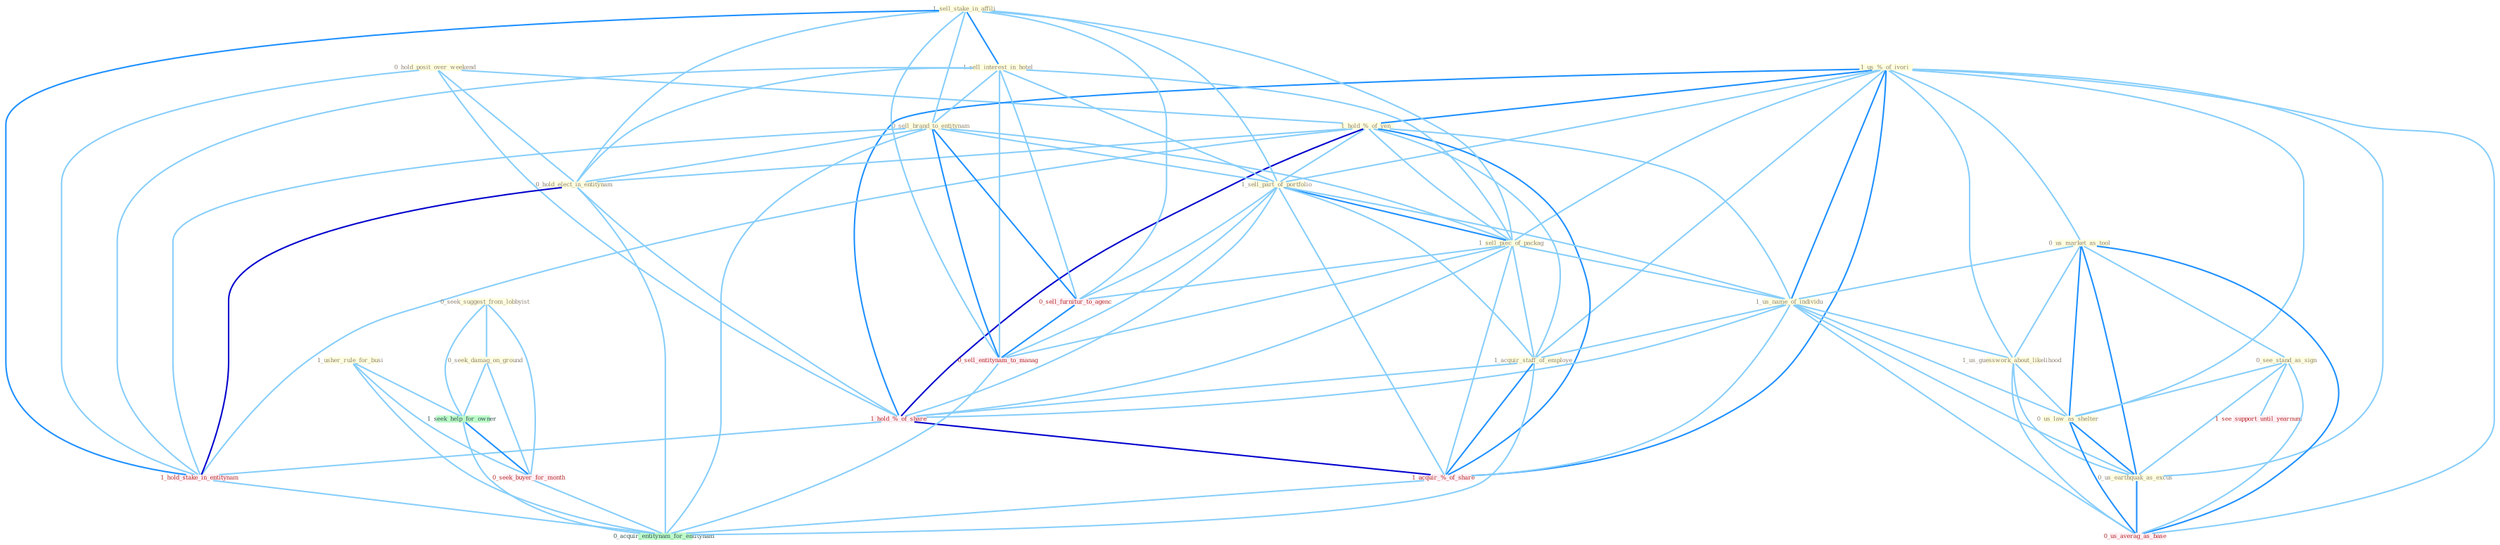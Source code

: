 Graph G{ 
    node
    [shape=polygon,style=filled,width=.5,height=.06,color="#BDFCC9",fixedsize=true,fontsize=4,
    fontcolor="#2f4f4f"];
    {node
    [color="#ffffe0", fontcolor="#8b7d6b"] "0_hold_posit_over_weekend " "1_us_%_of_ivori " "1_usher_rule_for_busi " "0_us_market_as_tool " "1_hold_%_of_yen " "0_see_stand_as_sign " "1_sell_stake_in_affili " "1_sell_interest_in_hotel " "0_sell_brand_to_entitynam " "1_sell_part_of_portfolio " "1_sell_piec_of_packag " "0_seek_suggest_from_lobbyist " "1_us_name_of_individu " "0_hold_elect_in_entitynam " "1_acquir_staff_of_employe " "1_us_guesswork_about_likelihood " "0_us_law_as_shelter " "0_us_earthquak_as_excus " "0_seek_damag_on_ground "}
{node [color="#fff0f5", fontcolor="#b22222"] "1_hold_%_of_share " "1_hold_stake_in_entitynam " "0_seek_buyer_for_month " "1_acquir_%_of_share " "1_see_support_until_yearnum " "0_sell_furnitur_to_agenc " "0_us_averag_as_base " "0_sell_entitynam_to_manag "}
edge [color="#B0E2FF"];

	"0_hold_posit_over_weekend " -- "1_hold_%_of_yen " [w="1", color="#87cefa" ];
	"0_hold_posit_over_weekend " -- "0_hold_elect_in_entitynam " [w="1", color="#87cefa" ];
	"0_hold_posit_over_weekend " -- "1_hold_%_of_share " [w="1", color="#87cefa" ];
	"0_hold_posit_over_weekend " -- "1_hold_stake_in_entitynam " [w="1", color="#87cefa" ];
	"1_us_%_of_ivori " -- "0_us_market_as_tool " [w="1", color="#87cefa" ];
	"1_us_%_of_ivori " -- "1_hold_%_of_yen " [w="2", color="#1e90ff" , len=0.8];
	"1_us_%_of_ivori " -- "1_sell_part_of_portfolio " [w="1", color="#87cefa" ];
	"1_us_%_of_ivori " -- "1_sell_piec_of_packag " [w="1", color="#87cefa" ];
	"1_us_%_of_ivori " -- "1_us_name_of_individu " [w="2", color="#1e90ff" , len=0.8];
	"1_us_%_of_ivori " -- "1_acquir_staff_of_employe " [w="1", color="#87cefa" ];
	"1_us_%_of_ivori " -- "1_us_guesswork_about_likelihood " [w="1", color="#87cefa" ];
	"1_us_%_of_ivori " -- "0_us_law_as_shelter " [w="1", color="#87cefa" ];
	"1_us_%_of_ivori " -- "0_us_earthquak_as_excus " [w="1", color="#87cefa" ];
	"1_us_%_of_ivori " -- "1_hold_%_of_share " [w="2", color="#1e90ff" , len=0.8];
	"1_us_%_of_ivori " -- "1_acquir_%_of_share " [w="2", color="#1e90ff" , len=0.8];
	"1_us_%_of_ivori " -- "0_us_averag_as_base " [w="1", color="#87cefa" ];
	"1_usher_rule_for_busi " -- "1_seek_help_for_owner " [w="1", color="#87cefa" ];
	"1_usher_rule_for_busi " -- "0_seek_buyer_for_month " [w="1", color="#87cefa" ];
	"1_usher_rule_for_busi " -- "0_acquir_entitynam_for_entitynam " [w="1", color="#87cefa" ];
	"0_us_market_as_tool " -- "0_see_stand_as_sign " [w="1", color="#87cefa" ];
	"0_us_market_as_tool " -- "1_us_name_of_individu " [w="1", color="#87cefa" ];
	"0_us_market_as_tool " -- "1_us_guesswork_about_likelihood " [w="1", color="#87cefa" ];
	"0_us_market_as_tool " -- "0_us_law_as_shelter " [w="2", color="#1e90ff" , len=0.8];
	"0_us_market_as_tool " -- "0_us_earthquak_as_excus " [w="2", color="#1e90ff" , len=0.8];
	"0_us_market_as_tool " -- "0_us_averag_as_base " [w="2", color="#1e90ff" , len=0.8];
	"1_hold_%_of_yen " -- "1_sell_part_of_portfolio " [w="1", color="#87cefa" ];
	"1_hold_%_of_yen " -- "1_sell_piec_of_packag " [w="1", color="#87cefa" ];
	"1_hold_%_of_yen " -- "1_us_name_of_individu " [w="1", color="#87cefa" ];
	"1_hold_%_of_yen " -- "0_hold_elect_in_entitynam " [w="1", color="#87cefa" ];
	"1_hold_%_of_yen " -- "1_acquir_staff_of_employe " [w="1", color="#87cefa" ];
	"1_hold_%_of_yen " -- "1_hold_%_of_share " [w="3", color="#0000cd" , len=0.6];
	"1_hold_%_of_yen " -- "1_hold_stake_in_entitynam " [w="1", color="#87cefa" ];
	"1_hold_%_of_yen " -- "1_acquir_%_of_share " [w="2", color="#1e90ff" , len=0.8];
	"0_see_stand_as_sign " -- "0_us_law_as_shelter " [w="1", color="#87cefa" ];
	"0_see_stand_as_sign " -- "0_us_earthquak_as_excus " [w="1", color="#87cefa" ];
	"0_see_stand_as_sign " -- "1_see_support_until_yearnum " [w="1", color="#87cefa" ];
	"0_see_stand_as_sign " -- "0_us_averag_as_base " [w="1", color="#87cefa" ];
	"1_sell_stake_in_affili " -- "1_sell_interest_in_hotel " [w="2", color="#1e90ff" , len=0.8];
	"1_sell_stake_in_affili " -- "0_sell_brand_to_entitynam " [w="1", color="#87cefa" ];
	"1_sell_stake_in_affili " -- "1_sell_part_of_portfolio " [w="1", color="#87cefa" ];
	"1_sell_stake_in_affili " -- "1_sell_piec_of_packag " [w="1", color="#87cefa" ];
	"1_sell_stake_in_affili " -- "0_hold_elect_in_entitynam " [w="1", color="#87cefa" ];
	"1_sell_stake_in_affili " -- "1_hold_stake_in_entitynam " [w="2", color="#1e90ff" , len=0.8];
	"1_sell_stake_in_affili " -- "0_sell_furnitur_to_agenc " [w="1", color="#87cefa" ];
	"1_sell_stake_in_affili " -- "0_sell_entitynam_to_manag " [w="1", color="#87cefa" ];
	"1_sell_interest_in_hotel " -- "0_sell_brand_to_entitynam " [w="1", color="#87cefa" ];
	"1_sell_interest_in_hotel " -- "1_sell_part_of_portfolio " [w="1", color="#87cefa" ];
	"1_sell_interest_in_hotel " -- "1_sell_piec_of_packag " [w="1", color="#87cefa" ];
	"1_sell_interest_in_hotel " -- "0_hold_elect_in_entitynam " [w="1", color="#87cefa" ];
	"1_sell_interest_in_hotel " -- "1_hold_stake_in_entitynam " [w="1", color="#87cefa" ];
	"1_sell_interest_in_hotel " -- "0_sell_furnitur_to_agenc " [w="1", color="#87cefa" ];
	"1_sell_interest_in_hotel " -- "0_sell_entitynam_to_manag " [w="1", color="#87cefa" ];
	"0_sell_brand_to_entitynam " -- "1_sell_part_of_portfolio " [w="1", color="#87cefa" ];
	"0_sell_brand_to_entitynam " -- "1_sell_piec_of_packag " [w="1", color="#87cefa" ];
	"0_sell_brand_to_entitynam " -- "0_hold_elect_in_entitynam " [w="1", color="#87cefa" ];
	"0_sell_brand_to_entitynam " -- "1_hold_stake_in_entitynam " [w="1", color="#87cefa" ];
	"0_sell_brand_to_entitynam " -- "0_sell_furnitur_to_agenc " [w="2", color="#1e90ff" , len=0.8];
	"0_sell_brand_to_entitynam " -- "0_sell_entitynam_to_manag " [w="2", color="#1e90ff" , len=0.8];
	"0_sell_brand_to_entitynam " -- "0_acquir_entitynam_for_entitynam " [w="1", color="#87cefa" ];
	"1_sell_part_of_portfolio " -- "1_sell_piec_of_packag " [w="2", color="#1e90ff" , len=0.8];
	"1_sell_part_of_portfolio " -- "1_us_name_of_individu " [w="1", color="#87cefa" ];
	"1_sell_part_of_portfolio " -- "1_acquir_staff_of_employe " [w="1", color="#87cefa" ];
	"1_sell_part_of_portfolio " -- "1_hold_%_of_share " [w="1", color="#87cefa" ];
	"1_sell_part_of_portfolio " -- "1_acquir_%_of_share " [w="1", color="#87cefa" ];
	"1_sell_part_of_portfolio " -- "0_sell_furnitur_to_agenc " [w="1", color="#87cefa" ];
	"1_sell_part_of_portfolio " -- "0_sell_entitynam_to_manag " [w="1", color="#87cefa" ];
	"1_sell_piec_of_packag " -- "1_us_name_of_individu " [w="1", color="#87cefa" ];
	"1_sell_piec_of_packag " -- "1_acquir_staff_of_employe " [w="1", color="#87cefa" ];
	"1_sell_piec_of_packag " -- "1_hold_%_of_share " [w="1", color="#87cefa" ];
	"1_sell_piec_of_packag " -- "1_acquir_%_of_share " [w="1", color="#87cefa" ];
	"1_sell_piec_of_packag " -- "0_sell_furnitur_to_agenc " [w="1", color="#87cefa" ];
	"1_sell_piec_of_packag " -- "0_sell_entitynam_to_manag " [w="1", color="#87cefa" ];
	"0_seek_suggest_from_lobbyist " -- "0_seek_damag_on_ground " [w="1", color="#87cefa" ];
	"0_seek_suggest_from_lobbyist " -- "1_seek_help_for_owner " [w="1", color="#87cefa" ];
	"0_seek_suggest_from_lobbyist " -- "0_seek_buyer_for_month " [w="1", color="#87cefa" ];
	"1_us_name_of_individu " -- "1_acquir_staff_of_employe " [w="1", color="#87cefa" ];
	"1_us_name_of_individu " -- "1_us_guesswork_about_likelihood " [w="1", color="#87cefa" ];
	"1_us_name_of_individu " -- "0_us_law_as_shelter " [w="1", color="#87cefa" ];
	"1_us_name_of_individu " -- "0_us_earthquak_as_excus " [w="1", color="#87cefa" ];
	"1_us_name_of_individu " -- "1_hold_%_of_share " [w="1", color="#87cefa" ];
	"1_us_name_of_individu " -- "1_acquir_%_of_share " [w="1", color="#87cefa" ];
	"1_us_name_of_individu " -- "0_us_averag_as_base " [w="1", color="#87cefa" ];
	"0_hold_elect_in_entitynam " -- "1_hold_%_of_share " [w="1", color="#87cefa" ];
	"0_hold_elect_in_entitynam " -- "1_hold_stake_in_entitynam " [w="3", color="#0000cd" , len=0.6];
	"0_hold_elect_in_entitynam " -- "0_acquir_entitynam_for_entitynam " [w="1", color="#87cefa" ];
	"1_acquir_staff_of_employe " -- "1_hold_%_of_share " [w="1", color="#87cefa" ];
	"1_acquir_staff_of_employe " -- "1_acquir_%_of_share " [w="2", color="#1e90ff" , len=0.8];
	"1_acquir_staff_of_employe " -- "0_acquir_entitynam_for_entitynam " [w="1", color="#87cefa" ];
	"1_us_guesswork_about_likelihood " -- "0_us_law_as_shelter " [w="1", color="#87cefa" ];
	"1_us_guesswork_about_likelihood " -- "0_us_earthquak_as_excus " [w="1", color="#87cefa" ];
	"1_us_guesswork_about_likelihood " -- "0_us_averag_as_base " [w="1", color="#87cefa" ];
	"0_us_law_as_shelter " -- "0_us_earthquak_as_excus " [w="2", color="#1e90ff" , len=0.8];
	"0_us_law_as_shelter " -- "0_us_averag_as_base " [w="2", color="#1e90ff" , len=0.8];
	"0_us_earthquak_as_excus " -- "0_us_averag_as_base " [w="2", color="#1e90ff" , len=0.8];
	"0_seek_damag_on_ground " -- "1_seek_help_for_owner " [w="1", color="#87cefa" ];
	"0_seek_damag_on_ground " -- "0_seek_buyer_for_month " [w="1", color="#87cefa" ];
	"1_hold_%_of_share " -- "1_hold_stake_in_entitynam " [w="1", color="#87cefa" ];
	"1_hold_%_of_share " -- "1_acquir_%_of_share " [w="3", color="#0000cd" , len=0.6];
	"1_hold_stake_in_entitynam " -- "0_acquir_entitynam_for_entitynam " [w="1", color="#87cefa" ];
	"1_seek_help_for_owner " -- "0_seek_buyer_for_month " [w="2", color="#1e90ff" , len=0.8];
	"1_seek_help_for_owner " -- "0_acquir_entitynam_for_entitynam " [w="1", color="#87cefa" ];
	"0_seek_buyer_for_month " -- "0_acquir_entitynam_for_entitynam " [w="1", color="#87cefa" ];
	"1_acquir_%_of_share " -- "0_acquir_entitynam_for_entitynam " [w="1", color="#87cefa" ];
	"0_sell_furnitur_to_agenc " -- "0_sell_entitynam_to_manag " [w="2", color="#1e90ff" , len=0.8];
	"0_sell_entitynam_to_manag " -- "0_acquir_entitynam_for_entitynam " [w="1", color="#87cefa" ];
}